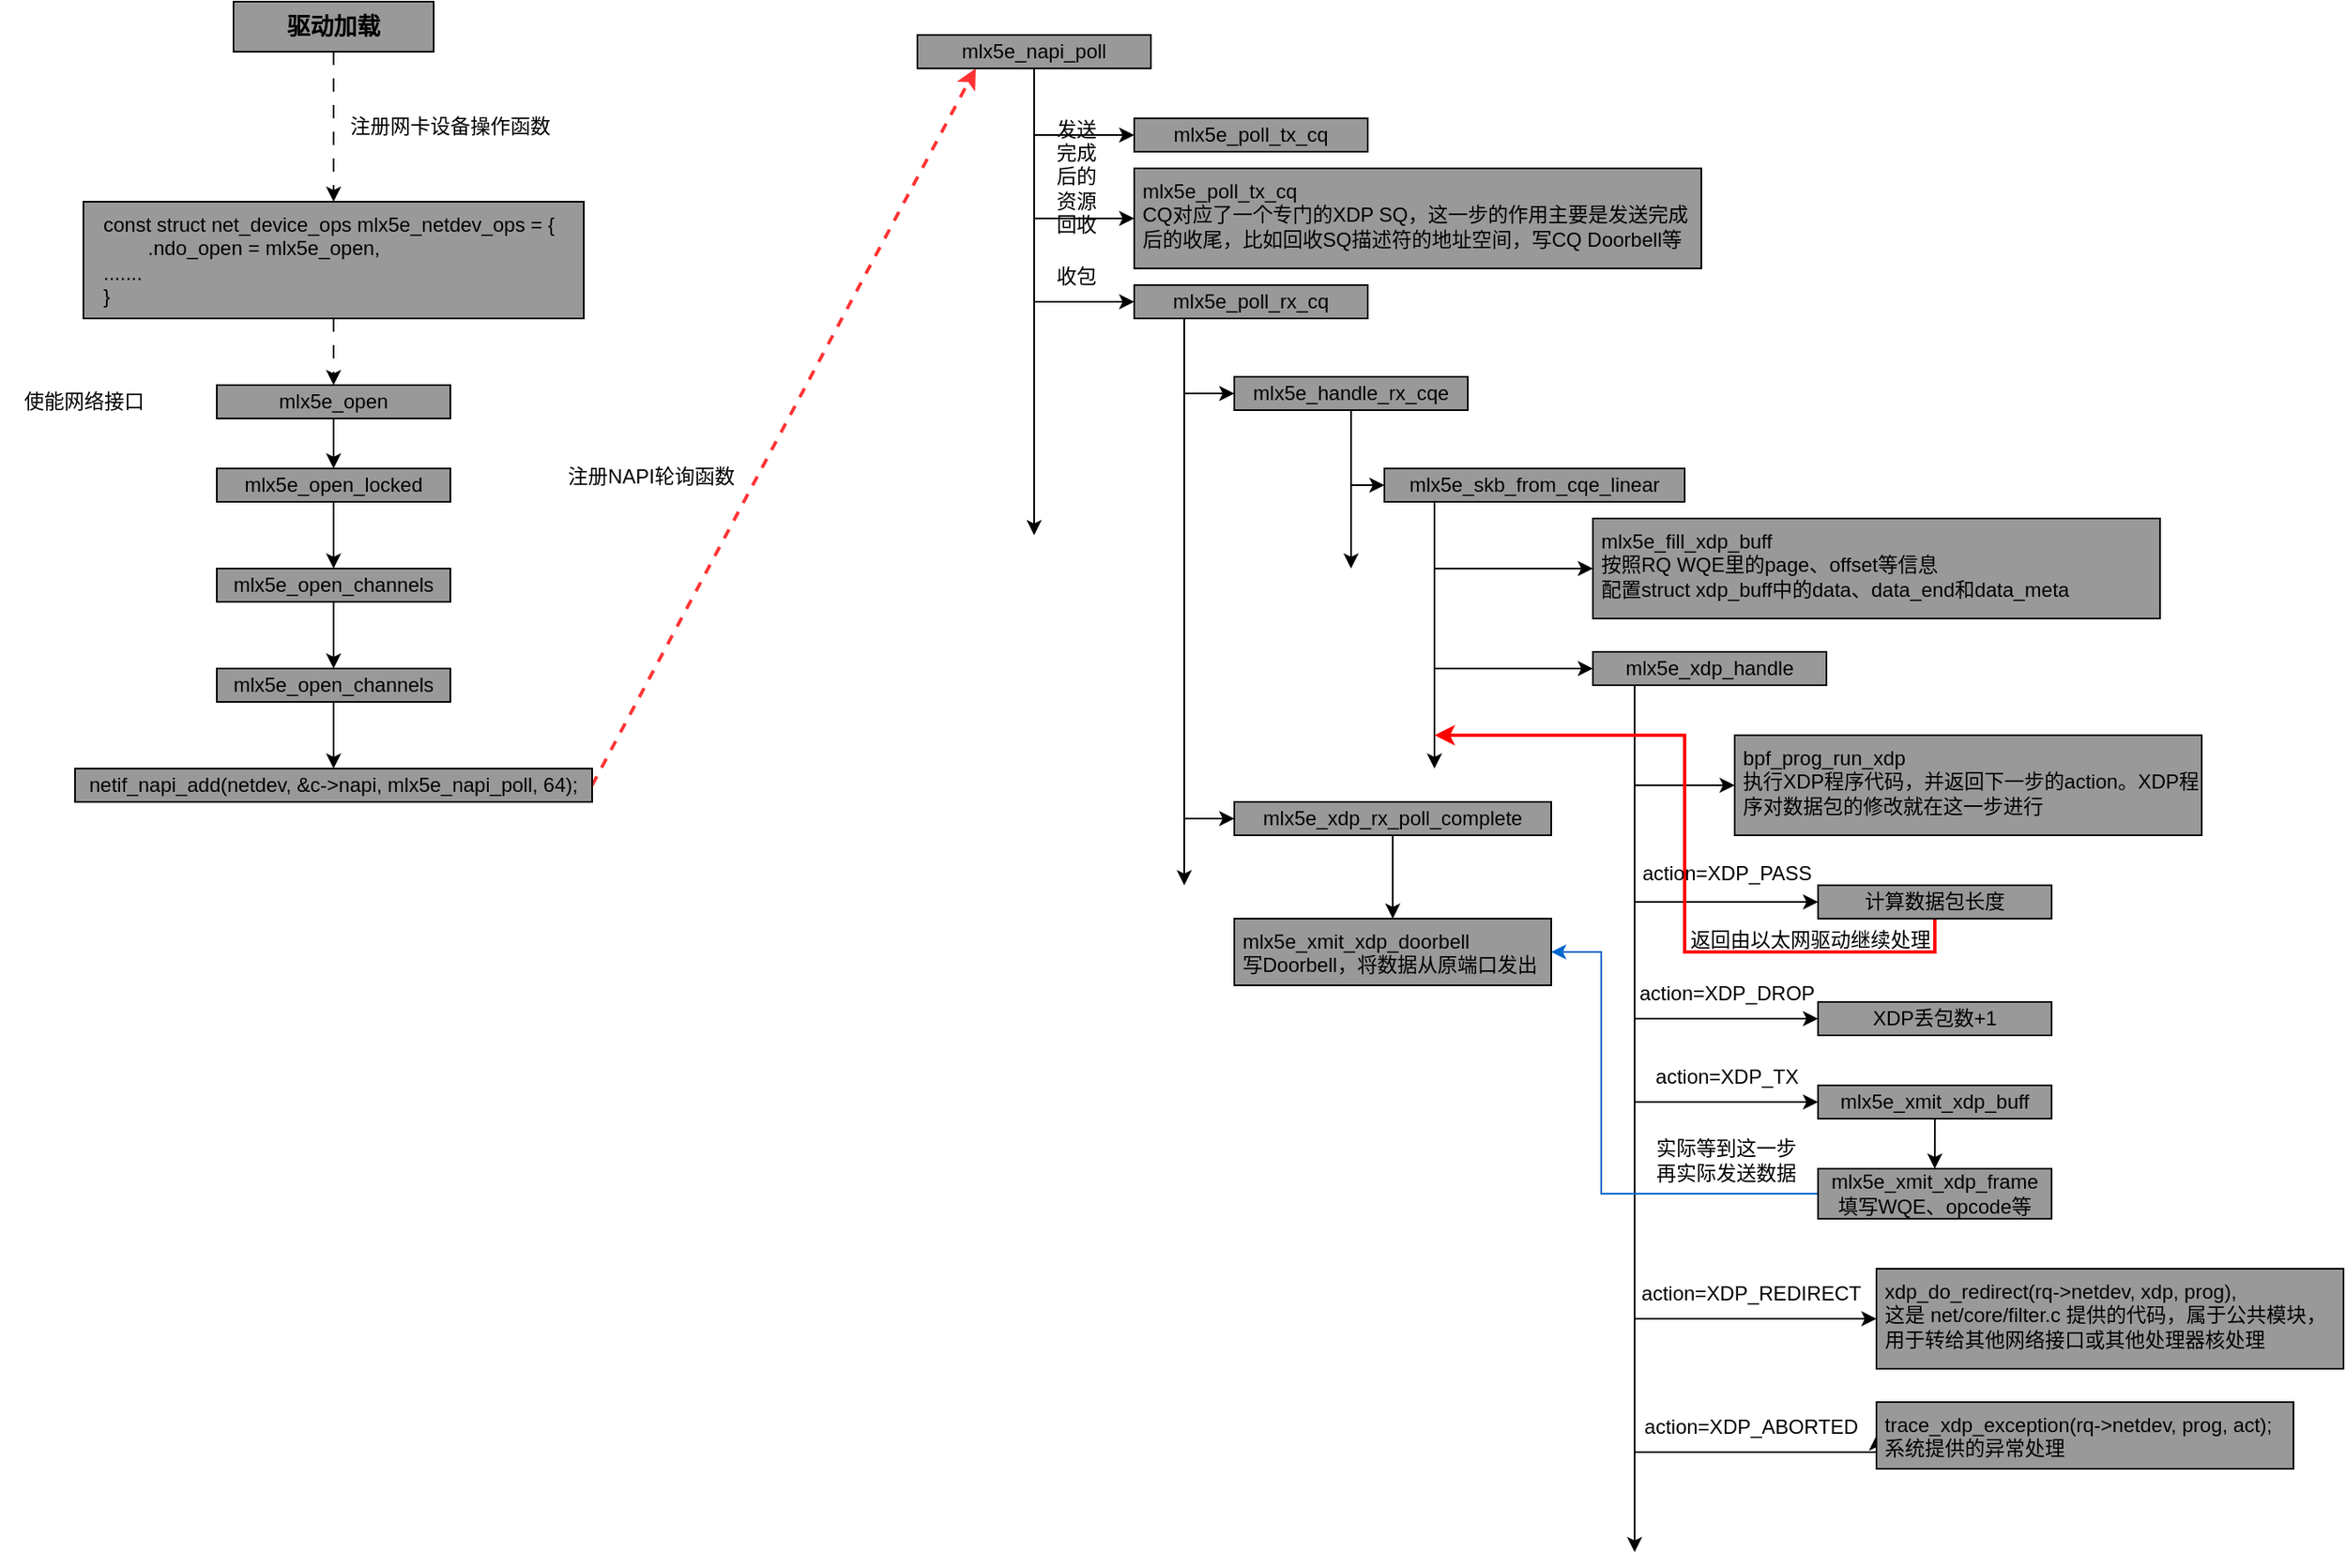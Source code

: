 <mxfile version="24.7.5">
  <diagram name="mlx5-xdp" id="FevarODxADinLCKY7utO">
    <mxGraphModel dx="1728" dy="915" grid="1" gridSize="10" guides="1" tooltips="1" connect="1" arrows="1" fold="1" page="1" pageScale="1" pageWidth="850" pageHeight="1100" math="0" shadow="0">
      <root>
        <mxCell id="0" />
        <mxCell id="1" parent="0" />
        <mxCell id="h8XMJmXSjZCXgNOctJCN-5" style="edgeStyle=orthogonalEdgeStyle;rounded=0;orthogonalLoop=1;jettySize=auto;html=1;fontFamily=Helvetica;fontSize=12;fontColor=default;dashed=1;dashPattern=8 8;" edge="1" parent="1" source="h8XMJmXSjZCXgNOctJCN-1" target="h8XMJmXSjZCXgNOctJCN-3">
          <mxGeometry relative="1" as="geometry" />
        </mxCell>
        <mxCell id="h8XMJmXSjZCXgNOctJCN-1" value="&lt;font style=&quot;font-size: 14px;&quot;&gt;&lt;b&gt;驱动加载&lt;/b&gt;&lt;/font&gt;" style="rounded=0;whiteSpace=wrap;html=1;fillColor=#999999;" vertex="1" parent="1">
          <mxGeometry x="250" y="320" width="120" height="30" as="geometry" />
        </mxCell>
        <mxCell id="h8XMJmXSjZCXgNOctJCN-2" value="" style="rounded=0;whiteSpace=wrap;html=1;fillColor=#999999;strokeColor=default;align=center;verticalAlign=middle;fontFamily=Helvetica;fontSize=12;fontColor=default;" vertex="1" parent="1">
          <mxGeometry x="160" y="440" width="300" height="70" as="geometry" />
        </mxCell>
        <mxCell id="h8XMJmXSjZCXgNOctJCN-16" style="edgeStyle=orthogonalEdgeStyle;rounded=0;orthogonalLoop=1;jettySize=auto;html=1;fontFamily=Helvetica;fontSize=12;fontColor=default;dashed=1;dashPattern=8 8;" edge="1" parent="1" source="h8XMJmXSjZCXgNOctJCN-3" target="h8XMJmXSjZCXgNOctJCN-6">
          <mxGeometry relative="1" as="geometry" />
        </mxCell>
        <mxCell id="h8XMJmXSjZCXgNOctJCN-3" value="const struct net_device_ops mlx5e_netdev_ops = {&lt;div&gt;&lt;span style=&quot;white-space: pre;&quot;&gt;&#x9;&lt;/span&gt;.ndo_open = mlx5e_open,&lt;/div&gt;&lt;div&gt;.......&lt;/div&gt;&lt;div&gt;}&lt;/div&gt;" style="text;html=1;align=left;verticalAlign=middle;whiteSpace=wrap;rounded=0;fontFamily=Helvetica;fontSize=12;fontColor=default;" vertex="1" parent="1">
          <mxGeometry x="170" y="440" width="280" height="70" as="geometry" />
        </mxCell>
        <mxCell id="h8XMJmXSjZCXgNOctJCN-4" value="注册网卡设备操作函数" style="text;strokeColor=none;align=center;fillColor=none;html=1;verticalAlign=middle;whiteSpace=wrap;rounded=0;fontFamily=Helvetica;fontSize=12;fontColor=default;" vertex="1" parent="1">
          <mxGeometry x="310" y="380" width="140" height="30" as="geometry" />
        </mxCell>
        <mxCell id="h8XMJmXSjZCXgNOctJCN-11" style="edgeStyle=orthogonalEdgeStyle;rounded=0;orthogonalLoop=1;jettySize=auto;html=1;fontFamily=Helvetica;fontSize=12;fontColor=default;" edge="1" parent="1" source="h8XMJmXSjZCXgNOctJCN-6" target="h8XMJmXSjZCXgNOctJCN-7">
          <mxGeometry relative="1" as="geometry" />
        </mxCell>
        <mxCell id="h8XMJmXSjZCXgNOctJCN-6" value="mlx5e_open" style="rounded=0;whiteSpace=wrap;html=1;fillColor=#999999;strokeColor=default;align=center;verticalAlign=middle;fontFamily=Helvetica;fontSize=12;fontColor=default;" vertex="1" parent="1">
          <mxGeometry x="240" y="550" width="140" height="20" as="geometry" />
        </mxCell>
        <mxCell id="h8XMJmXSjZCXgNOctJCN-13" style="edgeStyle=orthogonalEdgeStyle;rounded=0;orthogonalLoop=1;jettySize=auto;html=1;entryX=0.5;entryY=0;entryDx=0;entryDy=0;fontFamily=Helvetica;fontSize=12;fontColor=default;" edge="1" parent="1" source="h8XMJmXSjZCXgNOctJCN-7" target="h8XMJmXSjZCXgNOctJCN-8">
          <mxGeometry relative="1" as="geometry" />
        </mxCell>
        <mxCell id="h8XMJmXSjZCXgNOctJCN-7" value="mlx5e_open_locked" style="rounded=0;whiteSpace=wrap;html=1;fillColor=#999999;strokeColor=default;align=center;verticalAlign=middle;fontFamily=Helvetica;fontSize=12;fontColor=default;" vertex="1" parent="1">
          <mxGeometry x="240" y="600" width="140" height="20" as="geometry" />
        </mxCell>
        <mxCell id="h8XMJmXSjZCXgNOctJCN-14" style="edgeStyle=orthogonalEdgeStyle;rounded=0;orthogonalLoop=1;jettySize=auto;html=1;fontFamily=Helvetica;fontSize=12;fontColor=default;" edge="1" parent="1" source="h8XMJmXSjZCXgNOctJCN-8" target="h8XMJmXSjZCXgNOctJCN-9">
          <mxGeometry relative="1" as="geometry" />
        </mxCell>
        <mxCell id="h8XMJmXSjZCXgNOctJCN-8" value="mlx5e_open_channels" style="rounded=0;whiteSpace=wrap;html=1;fillColor=#999999;strokeColor=default;align=center;verticalAlign=middle;fontFamily=Helvetica;fontSize=12;fontColor=default;" vertex="1" parent="1">
          <mxGeometry x="240" y="660" width="140" height="20" as="geometry" />
        </mxCell>
        <mxCell id="h8XMJmXSjZCXgNOctJCN-15" style="edgeStyle=orthogonalEdgeStyle;rounded=0;orthogonalLoop=1;jettySize=auto;html=1;entryX=0.5;entryY=0;entryDx=0;entryDy=0;fontFamily=Helvetica;fontSize=12;fontColor=default;" edge="1" parent="1" source="h8XMJmXSjZCXgNOctJCN-9" target="h8XMJmXSjZCXgNOctJCN-10">
          <mxGeometry relative="1" as="geometry" />
        </mxCell>
        <mxCell id="h8XMJmXSjZCXgNOctJCN-9" value="mlx5e_open_channels" style="rounded=0;whiteSpace=wrap;html=1;fillColor=#999999;strokeColor=default;align=center;verticalAlign=middle;fontFamily=Helvetica;fontSize=12;fontColor=default;" vertex="1" parent="1">
          <mxGeometry x="240" y="720" width="140" height="20" as="geometry" />
        </mxCell>
        <mxCell id="h8XMJmXSjZCXgNOctJCN-83" style="rounded=0;orthogonalLoop=1;jettySize=auto;html=1;entryX=0.25;entryY=1;entryDx=0;entryDy=0;fontFamily=Helvetica;fontSize=12;fontColor=default;exitX=1;exitY=0.5;exitDx=0;exitDy=0;dashed=1;strokeColor=#FF3333;strokeWidth=2;" edge="1" parent="1" source="h8XMJmXSjZCXgNOctJCN-10" target="h8XMJmXSjZCXgNOctJCN-18">
          <mxGeometry relative="1" as="geometry" />
        </mxCell>
        <mxCell id="h8XMJmXSjZCXgNOctJCN-10" value="netif_napi_add(netdev, &amp;amp;c-&amp;gt;napi, mlx5e_napi_poll, 64);" style="rounded=0;whiteSpace=wrap;html=1;fillColor=#999999;strokeColor=default;align=center;verticalAlign=middle;fontFamily=Helvetica;fontSize=12;fontColor=default;" vertex="1" parent="1">
          <mxGeometry x="155" y="780" width="310" height="20" as="geometry" />
        </mxCell>
        <mxCell id="h8XMJmXSjZCXgNOctJCN-17" value="使能网络接口" style="text;html=1;align=center;verticalAlign=middle;resizable=0;points=[];autosize=1;strokeColor=none;fillColor=none;fontFamily=Helvetica;fontSize=12;fontColor=default;" vertex="1" parent="1">
          <mxGeometry x="110" y="545" width="100" height="30" as="geometry" />
        </mxCell>
        <mxCell id="h8XMJmXSjZCXgNOctJCN-22" style="edgeStyle=orthogonalEdgeStyle;rounded=0;orthogonalLoop=1;jettySize=auto;html=1;fontFamily=Helvetica;fontSize=12;fontColor=default;" edge="1" parent="1" source="h8XMJmXSjZCXgNOctJCN-18">
          <mxGeometry relative="1" as="geometry">
            <mxPoint x="730" y="640" as="targetPoint" />
          </mxGeometry>
        </mxCell>
        <mxCell id="h8XMJmXSjZCXgNOctJCN-23" style="edgeStyle=orthogonalEdgeStyle;rounded=0;orthogonalLoop=1;jettySize=auto;html=1;entryX=0;entryY=0.5;entryDx=0;entryDy=0;fontFamily=Helvetica;fontSize=12;fontColor=default;" edge="1" parent="1" source="h8XMJmXSjZCXgNOctJCN-18" target="h8XMJmXSjZCXgNOctJCN-19">
          <mxGeometry relative="1" as="geometry" />
        </mxCell>
        <mxCell id="h8XMJmXSjZCXgNOctJCN-24" style="edgeStyle=orthogonalEdgeStyle;rounded=0;orthogonalLoop=1;jettySize=auto;html=1;entryX=0;entryY=0.5;entryDx=0;entryDy=0;fontFamily=Helvetica;fontSize=12;fontColor=default;" edge="1" parent="1" source="h8XMJmXSjZCXgNOctJCN-18" target="h8XMJmXSjZCXgNOctJCN-20">
          <mxGeometry relative="1" as="geometry" />
        </mxCell>
        <mxCell id="h8XMJmXSjZCXgNOctJCN-25" style="edgeStyle=orthogonalEdgeStyle;rounded=0;orthogonalLoop=1;jettySize=auto;html=1;entryX=0;entryY=0.5;entryDx=0;entryDy=0;fontFamily=Helvetica;fontSize=12;fontColor=default;" edge="1" parent="1" source="h8XMJmXSjZCXgNOctJCN-18" target="h8XMJmXSjZCXgNOctJCN-21">
          <mxGeometry relative="1" as="geometry" />
        </mxCell>
        <mxCell id="h8XMJmXSjZCXgNOctJCN-18" value="mlx5e_napi_poll" style="rounded=0;whiteSpace=wrap;html=1;fillColor=#999999;strokeColor=default;align=center;verticalAlign=middle;fontFamily=Helvetica;fontSize=12;fontColor=default;" vertex="1" parent="1">
          <mxGeometry x="660" y="340" width="140" height="20" as="geometry" />
        </mxCell>
        <mxCell id="h8XMJmXSjZCXgNOctJCN-19" value="mlx5e_poll_tx_cq" style="rounded=0;whiteSpace=wrap;html=1;fillColor=#999999;strokeColor=default;align=center;verticalAlign=middle;fontFamily=Helvetica;fontSize=12;fontColor=default;" vertex="1" parent="1">
          <mxGeometry x="790" y="390" width="140" height="20" as="geometry" />
        </mxCell>
        <mxCell id="h8XMJmXSjZCXgNOctJCN-20" value="mlx5e_poll_tx_cq&lt;div&gt;CQ对应了一个专门的XDP SQ，这一步的作用主要是发送完成后的收尾，比如回收SQ描述符的地址空间，写CQ Doorbell等&lt;/div&gt;" style="rounded=0;whiteSpace=wrap;html=1;fillColor=#999999;strokeColor=default;align=left;verticalAlign=top;fontFamily=Helvetica;fontSize=12;fontColor=default;spacingLeft=3;spacingTop=0;spacing=2;spacingBottom=0;" vertex="1" parent="1">
          <mxGeometry x="790" y="420" width="340" height="60" as="geometry" />
        </mxCell>
        <mxCell id="h8XMJmXSjZCXgNOctJCN-36" style="edgeStyle=orthogonalEdgeStyle;rounded=0;orthogonalLoop=1;jettySize=auto;html=1;fontFamily=Helvetica;fontSize=12;fontColor=default;" edge="1" parent="1">
          <mxGeometry relative="1" as="geometry">
            <mxPoint x="820" y="850" as="targetPoint" />
            <mxPoint x="820" y="510" as="sourcePoint" />
          </mxGeometry>
        </mxCell>
        <mxCell id="h8XMJmXSjZCXgNOctJCN-37" style="edgeStyle=orthogonalEdgeStyle;rounded=0;orthogonalLoop=1;jettySize=auto;html=1;entryX=0;entryY=0.5;entryDx=0;entryDy=0;fontFamily=Helvetica;fontSize=12;fontColor=default;" edge="1" parent="1" target="h8XMJmXSjZCXgNOctJCN-29">
          <mxGeometry relative="1" as="geometry">
            <mxPoint x="820" y="510" as="sourcePoint" />
            <Array as="points">
              <mxPoint x="820" y="555" />
            </Array>
          </mxGeometry>
        </mxCell>
        <mxCell id="h8XMJmXSjZCXgNOctJCN-46" style="edgeStyle=orthogonalEdgeStyle;rounded=0;orthogonalLoop=1;jettySize=auto;html=1;entryX=0;entryY=0.5;entryDx=0;entryDy=0;fontFamily=Helvetica;fontSize=12;fontColor=default;" edge="1" parent="1" target="h8XMJmXSjZCXgNOctJCN-45">
          <mxGeometry relative="1" as="geometry">
            <mxPoint x="820" y="510" as="sourcePoint" />
            <Array as="points">
              <mxPoint x="820" y="810" />
            </Array>
          </mxGeometry>
        </mxCell>
        <mxCell id="h8XMJmXSjZCXgNOctJCN-21" value="mlx5e_poll_rx_cq" style="rounded=0;whiteSpace=wrap;html=1;fillColor=#999999;strokeColor=default;align=center;verticalAlign=middle;fontFamily=Helvetica;fontSize=12;fontColor=default;" vertex="1" parent="1">
          <mxGeometry x="790" y="490" width="140" height="20" as="geometry" />
        </mxCell>
        <mxCell id="h8XMJmXSjZCXgNOctJCN-26" value="发送&lt;div&gt;完成&lt;/div&gt;&lt;div&gt;后的&lt;/div&gt;&lt;div&gt;资源&lt;/div&gt;&lt;div&gt;回收&lt;/div&gt;" style="text;html=1;align=center;verticalAlign=middle;resizable=0;points=[];autosize=1;strokeColor=none;fillColor=none;fontFamily=Helvetica;fontSize=12;fontColor=default;" vertex="1" parent="1">
          <mxGeometry x="730" y="380" width="50" height="90" as="geometry" />
        </mxCell>
        <mxCell id="h8XMJmXSjZCXgNOctJCN-27" value="收包" style="text;html=1;align=center;verticalAlign=middle;resizable=0;points=[];autosize=1;strokeColor=none;fillColor=none;fontFamily=Helvetica;fontSize=12;fontColor=default;" vertex="1" parent="1">
          <mxGeometry x="730" y="470" width="50" height="30" as="geometry" />
        </mxCell>
        <mxCell id="h8XMJmXSjZCXgNOctJCN-39" style="edgeStyle=orthogonalEdgeStyle;rounded=0;orthogonalLoop=1;jettySize=auto;html=1;entryX=0;entryY=0.5;entryDx=0;entryDy=0;fontFamily=Helvetica;fontSize=12;fontColor=default;" edge="1" parent="1" source="h8XMJmXSjZCXgNOctJCN-29" target="h8XMJmXSjZCXgNOctJCN-30">
          <mxGeometry relative="1" as="geometry" />
        </mxCell>
        <mxCell id="h8XMJmXSjZCXgNOctJCN-47" style="edgeStyle=orthogonalEdgeStyle;rounded=0;orthogonalLoop=1;jettySize=auto;html=1;fontFamily=Helvetica;fontSize=12;fontColor=default;" edge="1" parent="1" source="h8XMJmXSjZCXgNOctJCN-29">
          <mxGeometry relative="1" as="geometry">
            <mxPoint x="920" y="660" as="targetPoint" />
          </mxGeometry>
        </mxCell>
        <mxCell id="h8XMJmXSjZCXgNOctJCN-29" value="mlx5e_handle_rx_cqe" style="rounded=0;whiteSpace=wrap;html=1;fillColor=#999999;strokeColor=default;align=center;verticalAlign=middle;fontFamily=Helvetica;fontSize=12;fontColor=default;" vertex="1" parent="1">
          <mxGeometry x="850" y="545" width="140" height="20" as="geometry" />
        </mxCell>
        <mxCell id="h8XMJmXSjZCXgNOctJCN-42" style="edgeStyle=orthogonalEdgeStyle;rounded=0;orthogonalLoop=1;jettySize=auto;html=1;entryX=0;entryY=0.5;entryDx=0;entryDy=0;fontFamily=Helvetica;fontSize=12;fontColor=default;" edge="1" parent="1" source="h8XMJmXSjZCXgNOctJCN-30" target="h8XMJmXSjZCXgNOctJCN-32">
          <mxGeometry relative="1" as="geometry">
            <Array as="points">
              <mxPoint x="970" y="660" />
            </Array>
          </mxGeometry>
        </mxCell>
        <mxCell id="h8XMJmXSjZCXgNOctJCN-43" style="edgeStyle=orthogonalEdgeStyle;rounded=0;orthogonalLoop=1;jettySize=auto;html=1;fontFamily=Helvetica;fontSize=12;fontColor=default;" edge="1" parent="1" source="h8XMJmXSjZCXgNOctJCN-30">
          <mxGeometry relative="1" as="geometry">
            <mxPoint x="970" y="780" as="targetPoint" />
            <Array as="points">
              <mxPoint x="970" y="770" />
            </Array>
          </mxGeometry>
        </mxCell>
        <mxCell id="h8XMJmXSjZCXgNOctJCN-44" style="edgeStyle=orthogonalEdgeStyle;rounded=0;orthogonalLoop=1;jettySize=auto;html=1;entryX=0;entryY=0.5;entryDx=0;entryDy=0;fontFamily=Helvetica;fontSize=12;fontColor=default;" edge="1" parent="1" source="h8XMJmXSjZCXgNOctJCN-30" target="h8XMJmXSjZCXgNOctJCN-34">
          <mxGeometry relative="1" as="geometry">
            <Array as="points">
              <mxPoint x="970" y="720" />
            </Array>
          </mxGeometry>
        </mxCell>
        <mxCell id="h8XMJmXSjZCXgNOctJCN-30" value="mlx5e_skb_from_cqe_linear" style="rounded=0;whiteSpace=wrap;html=1;fillColor=#999999;strokeColor=default;align=center;verticalAlign=middle;fontFamily=Helvetica;fontSize=12;fontColor=default;" vertex="1" parent="1">
          <mxGeometry x="940" y="600" width="180" height="20" as="geometry" />
        </mxCell>
        <mxCell id="h8XMJmXSjZCXgNOctJCN-32" value="mlx5e_fill_xdp_buff&lt;div&gt;按照RQ WQE里的page、offset等信息&lt;/div&gt;&lt;div&gt;配置struct xdp_buff中的data、data_end和data_meta&lt;/div&gt;" style="rounded=0;whiteSpace=wrap;html=1;fillColor=#999999;strokeColor=default;align=left;verticalAlign=top;fontFamily=Helvetica;fontSize=12;fontColor=default;spacingLeft=3;spacingTop=0;spacing=2;spacingBottom=0;" vertex="1" parent="1">
          <mxGeometry x="1065" y="630" width="340" height="60" as="geometry" />
        </mxCell>
        <mxCell id="h8XMJmXSjZCXgNOctJCN-52" style="edgeStyle=orthogonalEdgeStyle;rounded=0;orthogonalLoop=1;jettySize=auto;html=1;fontFamily=Helvetica;fontSize=12;fontColor=default;" edge="1" parent="1" source="h8XMJmXSjZCXgNOctJCN-34">
          <mxGeometry relative="1" as="geometry">
            <mxPoint x="1090" y="1250" as="targetPoint" />
            <Array as="points">
              <mxPoint x="1090" y="1250" />
            </Array>
          </mxGeometry>
        </mxCell>
        <mxCell id="h8XMJmXSjZCXgNOctJCN-53" style="edgeStyle=orthogonalEdgeStyle;rounded=0;orthogonalLoop=1;jettySize=auto;html=1;entryX=0;entryY=0.5;entryDx=0;entryDy=0;fontFamily=Helvetica;fontSize=12;fontColor=default;" edge="1" parent="1" source="h8XMJmXSjZCXgNOctJCN-34" target="h8XMJmXSjZCXgNOctJCN-50">
          <mxGeometry relative="1" as="geometry">
            <Array as="points">
              <mxPoint x="1090" y="790" />
            </Array>
          </mxGeometry>
        </mxCell>
        <mxCell id="h8XMJmXSjZCXgNOctJCN-63" style="edgeStyle=orthogonalEdgeStyle;rounded=0;orthogonalLoop=1;jettySize=auto;html=1;entryX=0;entryY=0.5;entryDx=0;entryDy=0;fontFamily=Helvetica;fontSize=12;fontColor=default;" edge="1" parent="1" source="h8XMJmXSjZCXgNOctJCN-34" target="h8XMJmXSjZCXgNOctJCN-51">
          <mxGeometry relative="1" as="geometry">
            <Array as="points">
              <mxPoint x="1090" y="860" />
            </Array>
          </mxGeometry>
        </mxCell>
        <mxCell id="h8XMJmXSjZCXgNOctJCN-65" style="edgeStyle=orthogonalEdgeStyle;rounded=0;orthogonalLoop=1;jettySize=auto;html=1;entryX=0;entryY=0.5;entryDx=0;entryDy=0;fontFamily=Helvetica;fontSize=12;fontColor=default;" edge="1" parent="1" target="h8XMJmXSjZCXgNOctJCN-54">
          <mxGeometry relative="1" as="geometry">
            <mxPoint x="1089.999" y="750" as="sourcePoint" />
            <Array as="points">
              <mxPoint x="1089.97" y="930" />
            </Array>
          </mxGeometry>
        </mxCell>
        <mxCell id="h8XMJmXSjZCXgNOctJCN-66" style="edgeStyle=orthogonalEdgeStyle;rounded=0;orthogonalLoop=1;jettySize=auto;html=1;entryX=0;entryY=0.5;entryDx=0;entryDy=0;fontFamily=Helvetica;fontSize=12;fontColor=default;" edge="1" parent="1" target="h8XMJmXSjZCXgNOctJCN-55">
          <mxGeometry relative="1" as="geometry">
            <mxPoint x="1089.999" y="750" as="sourcePoint" />
            <Array as="points">
              <mxPoint x="1089.97" y="980" />
            </Array>
          </mxGeometry>
        </mxCell>
        <mxCell id="h8XMJmXSjZCXgNOctJCN-68" style="edgeStyle=orthogonalEdgeStyle;rounded=0;orthogonalLoop=1;jettySize=auto;html=1;entryX=0;entryY=0.5;entryDx=0;entryDy=0;fontFamily=Helvetica;fontSize=12;fontColor=default;" edge="1" parent="1" target="h8XMJmXSjZCXgNOctJCN-59">
          <mxGeometry relative="1" as="geometry">
            <mxPoint x="1089.999" y="750" as="sourcePoint" />
            <Array as="points">
              <mxPoint x="1089.97" y="1190" />
            </Array>
          </mxGeometry>
        </mxCell>
        <mxCell id="h8XMJmXSjZCXgNOctJCN-69" style="edgeStyle=orthogonalEdgeStyle;rounded=0;orthogonalLoop=1;jettySize=auto;html=1;entryX=0;entryY=0.5;entryDx=0;entryDy=0;fontFamily=Helvetica;fontSize=12;fontColor=default;" edge="1" parent="1" target="h8XMJmXSjZCXgNOctJCN-58">
          <mxGeometry relative="1" as="geometry">
            <mxPoint x="1089.999" y="750" as="sourcePoint" />
            <Array as="points">
              <mxPoint x="1089.97" y="1110" />
            </Array>
          </mxGeometry>
        </mxCell>
        <mxCell id="h8XMJmXSjZCXgNOctJCN-34" value="mlx5e_xdp_handle" style="rounded=0;whiteSpace=wrap;html=1;fillColor=#999999;strokeColor=default;align=center;verticalAlign=middle;fontFamily=Helvetica;fontSize=12;fontColor=default;" vertex="1" parent="1">
          <mxGeometry x="1065" y="710" width="140" height="20" as="geometry" />
        </mxCell>
        <mxCell id="h8XMJmXSjZCXgNOctJCN-49" style="edgeStyle=orthogonalEdgeStyle;rounded=0;orthogonalLoop=1;jettySize=auto;html=1;fontFamily=Helvetica;fontSize=12;fontColor=default;" edge="1" parent="1" source="h8XMJmXSjZCXgNOctJCN-45" target="h8XMJmXSjZCXgNOctJCN-48">
          <mxGeometry relative="1" as="geometry" />
        </mxCell>
        <mxCell id="h8XMJmXSjZCXgNOctJCN-45" value="mlx5e_xdp_rx_poll_complete" style="rounded=0;whiteSpace=wrap;html=1;fillColor=#999999;strokeColor=default;align=center;verticalAlign=middle;fontFamily=Helvetica;fontSize=12;fontColor=default;" vertex="1" parent="1">
          <mxGeometry x="850" y="800" width="190" height="20" as="geometry" />
        </mxCell>
        <mxCell id="h8XMJmXSjZCXgNOctJCN-48" value="mlx5e_xmit_xdp_doorbell&lt;div&gt;写Doorbell，将数据从原端口发出&lt;/div&gt;" style="rounded=0;whiteSpace=wrap;html=1;fillColor=#999999;strokeColor=default;align=left;verticalAlign=top;fontFamily=Helvetica;fontSize=12;fontColor=default;spacingLeft=3;spacingTop=0;spacing=2;spacingBottom=0;" vertex="1" parent="1">
          <mxGeometry x="850" y="870" width="190" height="40" as="geometry" />
        </mxCell>
        <mxCell id="h8XMJmXSjZCXgNOctJCN-50" value="bpf_prog_run_xdp&lt;div&gt;执行XDP程序代码，并返回下一步的action。XDP程序对数据包的修改就在这一步进行&lt;/div&gt;" style="rounded=0;whiteSpace=wrap;html=1;fillColor=#999999;strokeColor=default;align=left;verticalAlign=top;fontFamily=Helvetica;fontSize=12;fontColor=default;spacingLeft=3;spacingTop=0;spacing=2;spacingBottom=0;" vertex="1" parent="1">
          <mxGeometry x="1150" y="760" width="280" height="60" as="geometry" />
        </mxCell>
        <mxCell id="h8XMJmXSjZCXgNOctJCN-72" style="edgeStyle=orthogonalEdgeStyle;rounded=0;orthogonalLoop=1;jettySize=auto;html=1;fontFamily=Helvetica;fontSize=12;fontColor=default;strokeColor=#FF0000;strokeWidth=2;" edge="1" parent="1" source="h8XMJmXSjZCXgNOctJCN-51">
          <mxGeometry relative="1" as="geometry">
            <mxPoint x="970" y="760" as="targetPoint" />
            <Array as="points">
              <mxPoint x="1270" y="890" />
              <mxPoint x="1120" y="890" />
              <mxPoint x="1120" y="760" />
              <mxPoint x="1000" y="760" />
            </Array>
          </mxGeometry>
        </mxCell>
        <mxCell id="h8XMJmXSjZCXgNOctJCN-51" value="计算数据包长度" style="rounded=0;whiteSpace=wrap;html=1;fillColor=#999999;strokeColor=default;align=center;verticalAlign=middle;fontFamily=Helvetica;fontSize=12;fontColor=default;" vertex="1" parent="1">
          <mxGeometry x="1200" y="850" width="140" height="20" as="geometry" />
        </mxCell>
        <mxCell id="h8XMJmXSjZCXgNOctJCN-54" value="XDP丢包数+1" style="rounded=0;whiteSpace=wrap;html=1;fillColor=#999999;strokeColor=default;align=center;verticalAlign=middle;fontFamily=Helvetica;fontSize=12;fontColor=default;" vertex="1" parent="1">
          <mxGeometry x="1199.97" y="920" width="140" height="20" as="geometry" />
        </mxCell>
        <mxCell id="h8XMJmXSjZCXgNOctJCN-76" style="edgeStyle=orthogonalEdgeStyle;rounded=0;orthogonalLoop=1;jettySize=auto;html=1;entryX=0.5;entryY=0;entryDx=0;entryDy=0;fontFamily=Helvetica;fontSize=12;fontColor=default;" edge="1" parent="1" source="h8XMJmXSjZCXgNOctJCN-55" target="h8XMJmXSjZCXgNOctJCN-56">
          <mxGeometry relative="1" as="geometry" />
        </mxCell>
        <mxCell id="h8XMJmXSjZCXgNOctJCN-55" value="mlx5e_xmit_xdp_buff" style="rounded=0;whiteSpace=wrap;html=1;fillColor=#999999;strokeColor=default;align=center;verticalAlign=middle;fontFamily=Helvetica;fontSize=12;fontColor=default;" vertex="1" parent="1">
          <mxGeometry x="1199.97" y="970" width="140" height="20" as="geometry" />
        </mxCell>
        <mxCell id="h8XMJmXSjZCXgNOctJCN-77" style="edgeStyle=orthogonalEdgeStyle;rounded=0;orthogonalLoop=1;jettySize=auto;html=1;entryX=1;entryY=0.5;entryDx=0;entryDy=0;fontFamily=Helvetica;fontSize=12;fontColor=default;strokeColor=#0066CC;" edge="1" parent="1" source="h8XMJmXSjZCXgNOctJCN-56" target="h8XMJmXSjZCXgNOctJCN-48">
          <mxGeometry relative="1" as="geometry">
            <Array as="points">
              <mxPoint x="1070" y="1035" />
              <mxPoint x="1070" y="890" />
            </Array>
          </mxGeometry>
        </mxCell>
        <mxCell id="h8XMJmXSjZCXgNOctJCN-56" value="mlx5e_xmit_xdp_frame&lt;div&gt;填写WQE、opcode等&lt;/div&gt;" style="rounded=0;whiteSpace=wrap;html=1;fillColor=#999999;strokeColor=default;align=center;verticalAlign=middle;fontFamily=Helvetica;fontSize=12;fontColor=default;" vertex="1" parent="1">
          <mxGeometry x="1199.97" y="1020" width="140" height="30" as="geometry" />
        </mxCell>
        <mxCell id="h8XMJmXSjZCXgNOctJCN-58" value="xdp_do_redirect(rq-&amp;gt;netdev, xdp, prog),&lt;div&gt;这是 net/core/filter.c 提供的代码，属于公共模块，用于转给其他网络接口或其他处理器核处理&lt;/div&gt;" style="rounded=0;whiteSpace=wrap;html=1;fillColor=#999999;strokeColor=default;align=left;verticalAlign=top;fontFamily=Helvetica;fontSize=12;fontColor=default;spacingLeft=3;spacingTop=0;spacing=2;spacingBottom=0;" vertex="1" parent="1">
          <mxGeometry x="1235" y="1080" width="280" height="60" as="geometry" />
        </mxCell>
        <mxCell id="h8XMJmXSjZCXgNOctJCN-59" value="trace_xdp_exception(rq-&amp;gt;netdev, prog, act);&lt;div&gt;系统提供的异常处理&lt;/div&gt;" style="rounded=0;whiteSpace=wrap;html=1;fillColor=#999999;strokeColor=default;align=left;verticalAlign=top;fontFamily=Helvetica;fontSize=12;fontColor=default;spacingLeft=3;spacingTop=0;spacing=2;spacingBottom=0;" vertex="1" parent="1">
          <mxGeometry x="1235" y="1160" width="250" height="40" as="geometry" />
        </mxCell>
        <mxCell id="h8XMJmXSjZCXgNOctJCN-70" value="&lt;p style=&quot;line-height: 120%;&quot;&gt;action=XDP_PASS&lt;/p&gt;" style="text;html=1;align=center;verticalAlign=middle;resizable=0;points=[];autosize=1;strokeColor=none;fillColor=none;fontFamily=Helvetica;fontSize=12;fontColor=default;" vertex="1" parent="1">
          <mxGeometry x="1080" y="818" width="130" height="50" as="geometry" />
        </mxCell>
        <mxCell id="h8XMJmXSjZCXgNOctJCN-73" value="返回由以太网驱动继续处理" style="text;html=1;align=center;verticalAlign=middle;resizable=0;points=[];autosize=1;strokeColor=none;fillColor=none;fontFamily=Helvetica;fontSize=12;fontColor=default;" vertex="1" parent="1">
          <mxGeometry x="1110" y="868" width="170" height="30" as="geometry" />
        </mxCell>
        <mxCell id="h8XMJmXSjZCXgNOctJCN-74" value="&lt;p style=&quot;line-height: 120%;&quot;&gt;action=XDP_DROP&lt;/p&gt;" style="text;html=1;align=center;verticalAlign=middle;resizable=0;points=[];autosize=1;strokeColor=none;fillColor=none;fontFamily=Helvetica;fontSize=12;fontColor=default;" vertex="1" parent="1">
          <mxGeometry x="1080" y="890" width="130" height="50" as="geometry" />
        </mxCell>
        <mxCell id="h8XMJmXSjZCXgNOctJCN-75" value="&lt;p style=&quot;line-height: 120%;&quot;&gt;action=XDP_TX&lt;/p&gt;" style="text;html=1;align=center;verticalAlign=middle;resizable=0;points=[];autosize=1;strokeColor=none;fillColor=none;fontFamily=Helvetica;fontSize=12;fontColor=default;" vertex="1" parent="1">
          <mxGeometry x="1090" y="940" width="110" height="50" as="geometry" />
        </mxCell>
        <mxCell id="h8XMJmXSjZCXgNOctJCN-80" value="实际等到这一步再实际发送数据" style="text;html=1;align=center;verticalAlign=middle;whiteSpace=wrap;rounded=0;fontFamily=Helvetica;fontSize=12;fontColor=default;" vertex="1" parent="1">
          <mxGeometry x="1100" y="1000" width="90" height="30" as="geometry" />
        </mxCell>
        <mxCell id="h8XMJmXSjZCXgNOctJCN-81" value="action=XDP_REDIRECT" style="text;html=1;align=center;verticalAlign=middle;whiteSpace=wrap;rounded=0;fontFamily=Helvetica;fontSize=12;fontColor=default;" vertex="1" parent="1">
          <mxGeometry x="1090" y="1080" width="140" height="30" as="geometry" />
        </mxCell>
        <mxCell id="h8XMJmXSjZCXgNOctJCN-82" value="action=XDP_ABORTED" style="text;html=1;align=center;verticalAlign=middle;whiteSpace=wrap;rounded=0;fontFamily=Helvetica;fontSize=12;fontColor=default;" vertex="1" parent="1">
          <mxGeometry x="1090" y="1160" width="140" height="30" as="geometry" />
        </mxCell>
        <mxCell id="h8XMJmXSjZCXgNOctJCN-84" value="注册NAPI轮询函数" style="text;html=1;align=center;verticalAlign=middle;resizable=0;points=[];autosize=1;strokeColor=none;fillColor=none;fontFamily=Helvetica;fontSize=12;fontColor=default;" vertex="1" parent="1">
          <mxGeometry x="440" y="590" width="120" height="30" as="geometry" />
        </mxCell>
      </root>
    </mxGraphModel>
  </diagram>
</mxfile>
